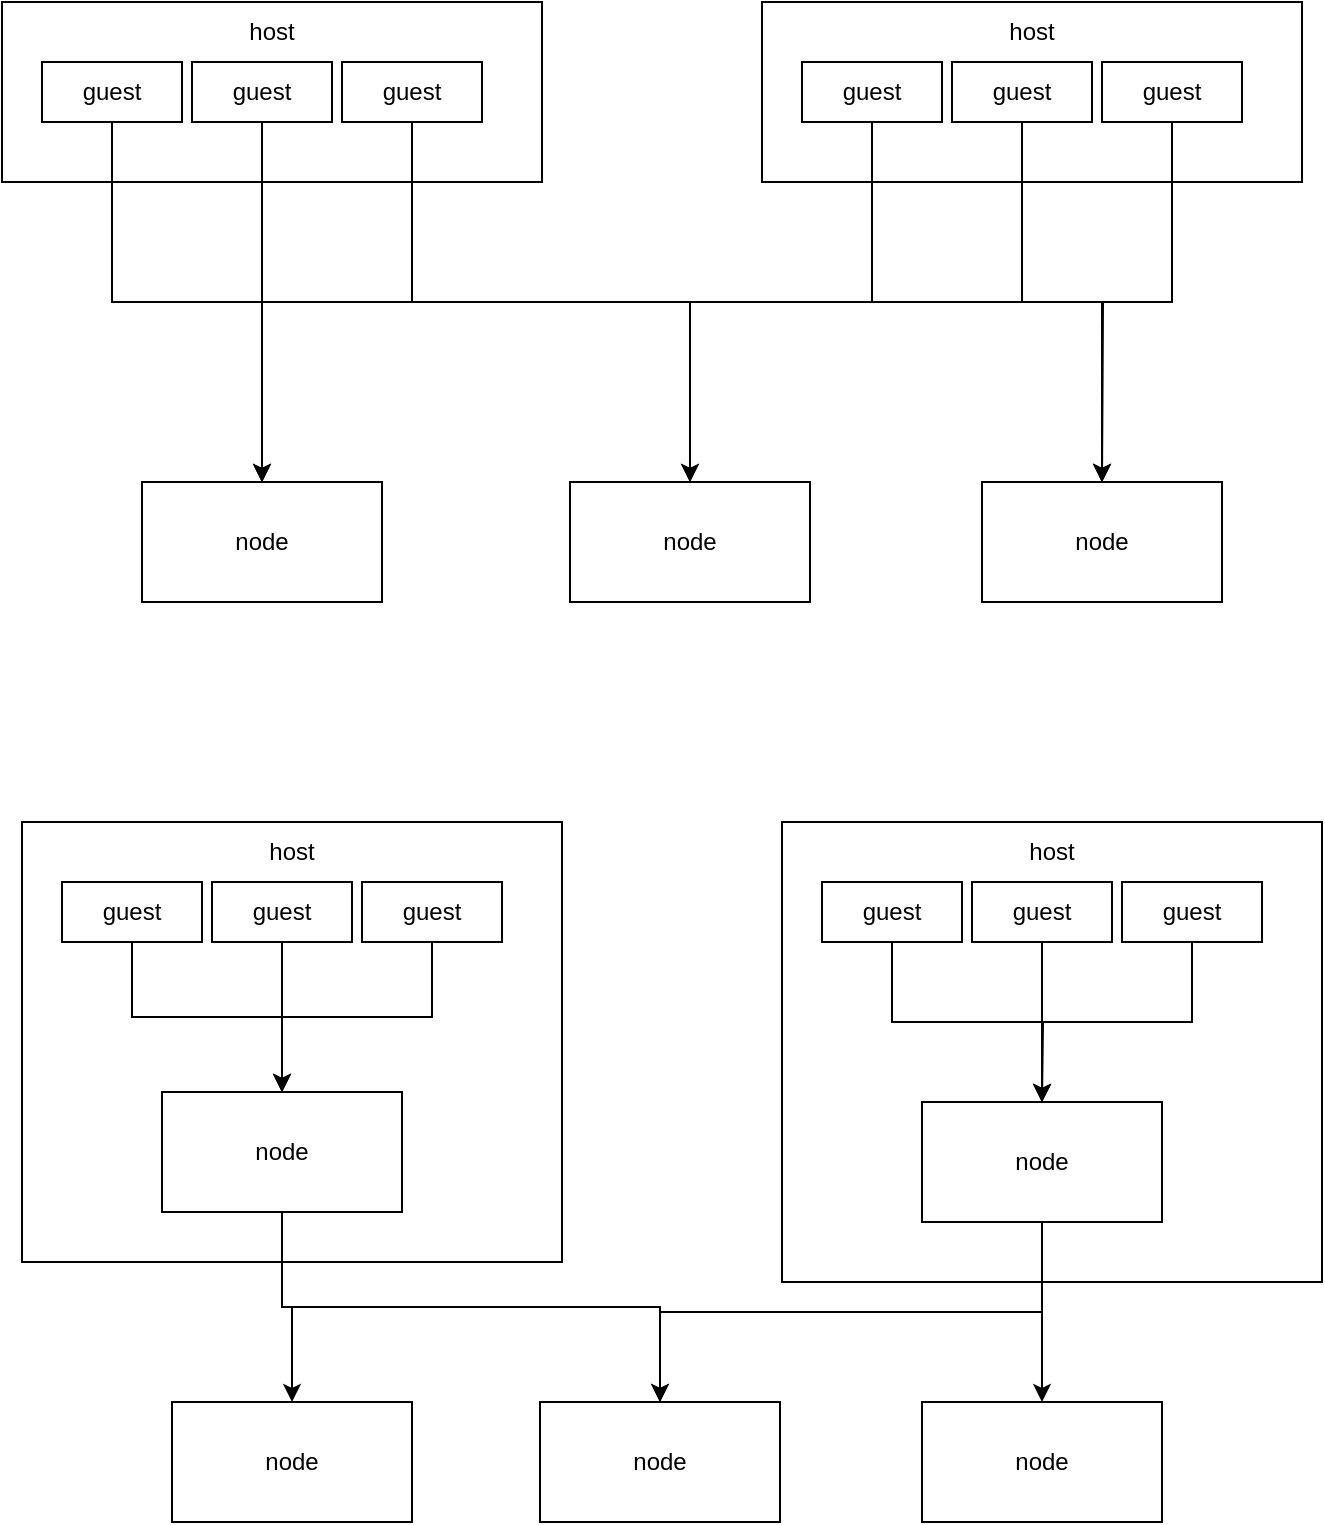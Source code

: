 <mxfile version="21.3.6" type="github">
  <diagram name="第 1 页" id="WVibYIxNN05QVfsy78Rr">
    <mxGraphModel dx="1194" dy="735" grid="1" gridSize="10" guides="1" tooltips="1" connect="1" arrows="1" fold="1" page="1" pageScale="1" pageWidth="827" pageHeight="1169" math="0" shadow="0">
      <root>
        <mxCell id="0" />
        <mxCell id="1" parent="0" />
        <mxCell id="_sTvtiTvWij-v7UevAnO-39" value="" style="rounded=0;whiteSpace=wrap;html=1;" vertex="1" parent="1">
          <mxGeometry x="460" y="670" width="270" height="230" as="geometry" />
        </mxCell>
        <mxCell id="_sTvtiTvWij-v7UevAnO-1" value="" style="rounded=0;whiteSpace=wrap;html=1;" vertex="1" parent="1">
          <mxGeometry x="70" y="260" width="270" height="90" as="geometry" />
        </mxCell>
        <mxCell id="_sTvtiTvWij-v7UevAnO-4" value="node" style="rounded=0;whiteSpace=wrap;html=1;" vertex="1" parent="1">
          <mxGeometry x="560" y="500" width="120" height="60" as="geometry" />
        </mxCell>
        <mxCell id="_sTvtiTvWij-v7UevAnO-5" value="node" style="rounded=0;whiteSpace=wrap;html=1;" vertex="1" parent="1">
          <mxGeometry x="354" y="500" width="120" height="60" as="geometry" />
        </mxCell>
        <mxCell id="_sTvtiTvWij-v7UevAnO-6" value="node" style="rounded=0;whiteSpace=wrap;html=1;" vertex="1" parent="1">
          <mxGeometry x="140" y="500" width="120" height="60" as="geometry" />
        </mxCell>
        <mxCell id="_sTvtiTvWij-v7UevAnO-11" style="edgeStyle=orthogonalEdgeStyle;rounded=0;orthogonalLoop=1;jettySize=auto;html=1;exitX=0.5;exitY=1;exitDx=0;exitDy=0;entryX=0.5;entryY=0;entryDx=0;entryDy=0;" edge="1" parent="1" source="_sTvtiTvWij-v7UevAnO-7" target="_sTvtiTvWij-v7UevAnO-6">
          <mxGeometry relative="1" as="geometry" />
        </mxCell>
        <mxCell id="_sTvtiTvWij-v7UevAnO-14" style="edgeStyle=orthogonalEdgeStyle;rounded=0;orthogonalLoop=1;jettySize=auto;html=1;exitX=0.5;exitY=1;exitDx=0;exitDy=0;" edge="1" parent="1" source="_sTvtiTvWij-v7UevAnO-7" target="_sTvtiTvWij-v7UevAnO-5">
          <mxGeometry relative="1" as="geometry" />
        </mxCell>
        <mxCell id="_sTvtiTvWij-v7UevAnO-7" value="guest" style="rounded=0;whiteSpace=wrap;html=1;" vertex="1" parent="1">
          <mxGeometry x="90" y="290" width="70" height="30" as="geometry" />
        </mxCell>
        <mxCell id="_sTvtiTvWij-v7UevAnO-13" style="edgeStyle=orthogonalEdgeStyle;rounded=0;orthogonalLoop=1;jettySize=auto;html=1;exitX=0.5;exitY=1;exitDx=0;exitDy=0;entryX=0.5;entryY=0;entryDx=0;entryDy=0;" edge="1" parent="1" source="_sTvtiTvWij-v7UevAnO-8" target="_sTvtiTvWij-v7UevAnO-6">
          <mxGeometry relative="1" as="geometry" />
        </mxCell>
        <mxCell id="_sTvtiTvWij-v7UevAnO-8" value="guest" style="rounded=0;whiteSpace=wrap;html=1;" vertex="1" parent="1">
          <mxGeometry x="240" y="290" width="70" height="30" as="geometry" />
        </mxCell>
        <mxCell id="_sTvtiTvWij-v7UevAnO-12" style="edgeStyle=orthogonalEdgeStyle;rounded=0;orthogonalLoop=1;jettySize=auto;html=1;exitX=0.5;exitY=1;exitDx=0;exitDy=0;" edge="1" parent="1" source="_sTvtiTvWij-v7UevAnO-9">
          <mxGeometry relative="1" as="geometry">
            <mxPoint x="200" y="500" as="targetPoint" />
          </mxGeometry>
        </mxCell>
        <mxCell id="_sTvtiTvWij-v7UevAnO-15" style="edgeStyle=orthogonalEdgeStyle;rounded=0;orthogonalLoop=1;jettySize=auto;html=1;exitX=0.5;exitY=1;exitDx=0;exitDy=0;" edge="1" parent="1" source="_sTvtiTvWij-v7UevAnO-9" target="_sTvtiTvWij-v7UevAnO-4">
          <mxGeometry relative="1" as="geometry" />
        </mxCell>
        <mxCell id="_sTvtiTvWij-v7UevAnO-9" value="guest" style="rounded=0;whiteSpace=wrap;html=1;" vertex="1" parent="1">
          <mxGeometry x="165" y="290" width="70" height="30" as="geometry" />
        </mxCell>
        <mxCell id="_sTvtiTvWij-v7UevAnO-10" value="host" style="text;html=1;strokeColor=none;fillColor=none;align=center;verticalAlign=middle;whiteSpace=wrap;rounded=0;" vertex="1" parent="1">
          <mxGeometry x="175" y="260" width="60" height="30" as="geometry" />
        </mxCell>
        <mxCell id="_sTvtiTvWij-v7UevAnO-17" value="" style="rounded=0;whiteSpace=wrap;html=1;" vertex="1" parent="1">
          <mxGeometry x="450" y="260" width="270" height="90" as="geometry" />
        </mxCell>
        <mxCell id="_sTvtiTvWij-v7UevAnO-25" style="edgeStyle=orthogonalEdgeStyle;rounded=0;orthogonalLoop=1;jettySize=auto;html=1;exitX=0.5;exitY=1;exitDx=0;exitDy=0;" edge="1" parent="1" source="_sTvtiTvWij-v7UevAnO-18">
          <mxGeometry relative="1" as="geometry">
            <mxPoint x="620" y="500" as="targetPoint" />
          </mxGeometry>
        </mxCell>
        <mxCell id="_sTvtiTvWij-v7UevAnO-18" value="guest" style="rounded=0;whiteSpace=wrap;html=1;" vertex="1" parent="1">
          <mxGeometry x="470" y="290" width="70" height="30" as="geometry" />
        </mxCell>
        <mxCell id="_sTvtiTvWij-v7UevAnO-24" style="edgeStyle=orthogonalEdgeStyle;rounded=0;orthogonalLoop=1;jettySize=auto;html=1;exitX=0.5;exitY=1;exitDx=0;exitDy=0;entryX=0.5;entryY=0;entryDx=0;entryDy=0;" edge="1" parent="1" source="_sTvtiTvWij-v7UevAnO-19" target="_sTvtiTvWij-v7UevAnO-4">
          <mxGeometry relative="1" as="geometry" />
        </mxCell>
        <mxCell id="_sTvtiTvWij-v7UevAnO-19" value="guest" style="rounded=0;whiteSpace=wrap;html=1;" vertex="1" parent="1">
          <mxGeometry x="620" y="290" width="70" height="30" as="geometry" />
        </mxCell>
        <mxCell id="_sTvtiTvWij-v7UevAnO-23" style="edgeStyle=orthogonalEdgeStyle;rounded=0;orthogonalLoop=1;jettySize=auto;html=1;exitX=0.5;exitY=1;exitDx=0;exitDy=0;entryX=0.5;entryY=0;entryDx=0;entryDy=0;" edge="1" parent="1" source="_sTvtiTvWij-v7UevAnO-20" target="_sTvtiTvWij-v7UevAnO-5">
          <mxGeometry relative="1" as="geometry" />
        </mxCell>
        <mxCell id="_sTvtiTvWij-v7UevAnO-20" value="guest" style="rounded=0;whiteSpace=wrap;html=1;" vertex="1" parent="1">
          <mxGeometry x="545" y="290" width="70" height="30" as="geometry" />
        </mxCell>
        <mxCell id="_sTvtiTvWij-v7UevAnO-21" value="host" style="text;html=1;strokeColor=none;fillColor=none;align=center;verticalAlign=middle;whiteSpace=wrap;rounded=0;" vertex="1" parent="1">
          <mxGeometry x="555" y="260" width="60" height="30" as="geometry" />
        </mxCell>
        <mxCell id="_sTvtiTvWij-v7UevAnO-26" value="" style="rounded=0;whiteSpace=wrap;html=1;" vertex="1" parent="1">
          <mxGeometry x="80" y="670" width="270" height="220" as="geometry" />
        </mxCell>
        <mxCell id="_sTvtiTvWij-v7UevAnO-53" style="edgeStyle=orthogonalEdgeStyle;rounded=0;orthogonalLoop=1;jettySize=auto;html=1;exitX=0.5;exitY=1;exitDx=0;exitDy=0;" edge="1" parent="1" source="_sTvtiTvWij-v7UevAnO-27" target="_sTvtiTvWij-v7UevAnO-47">
          <mxGeometry relative="1" as="geometry" />
        </mxCell>
        <mxCell id="_sTvtiTvWij-v7UevAnO-54" style="edgeStyle=orthogonalEdgeStyle;rounded=0;orthogonalLoop=1;jettySize=auto;html=1;exitX=0.5;exitY=1;exitDx=0;exitDy=0;entryX=0.5;entryY=0;entryDx=0;entryDy=0;" edge="1" parent="1" source="_sTvtiTvWij-v7UevAnO-27" target="_sTvtiTvWij-v7UevAnO-48">
          <mxGeometry relative="1" as="geometry" />
        </mxCell>
        <mxCell id="_sTvtiTvWij-v7UevAnO-27" value="node" style="rounded=0;whiteSpace=wrap;html=1;" vertex="1" parent="1">
          <mxGeometry x="530" y="810" width="120" height="60" as="geometry" />
        </mxCell>
        <mxCell id="_sTvtiTvWij-v7UevAnO-56" style="edgeStyle=orthogonalEdgeStyle;rounded=0;orthogonalLoop=1;jettySize=auto;html=1;exitX=0.5;exitY=1;exitDx=0;exitDy=0;entryX=0.5;entryY=0;entryDx=0;entryDy=0;" edge="1" parent="1" source="_sTvtiTvWij-v7UevAnO-29" target="_sTvtiTvWij-v7UevAnO-48">
          <mxGeometry relative="1" as="geometry" />
        </mxCell>
        <mxCell id="_sTvtiTvWij-v7UevAnO-57" style="edgeStyle=orthogonalEdgeStyle;rounded=0;orthogonalLoop=1;jettySize=auto;html=1;exitX=0.5;exitY=1;exitDx=0;exitDy=0;entryX=0.5;entryY=0;entryDx=0;entryDy=0;" edge="1" parent="1" source="_sTvtiTvWij-v7UevAnO-29" target="_sTvtiTvWij-v7UevAnO-49">
          <mxGeometry relative="1" as="geometry" />
        </mxCell>
        <mxCell id="_sTvtiTvWij-v7UevAnO-30" style="edgeStyle=orthogonalEdgeStyle;rounded=0;orthogonalLoop=1;jettySize=auto;html=1;exitX=0.5;exitY=1;exitDx=0;exitDy=0;entryX=0.5;entryY=0;entryDx=0;entryDy=0;" edge="1" parent="1" source="_sTvtiTvWij-v7UevAnO-32" target="_sTvtiTvWij-v7UevAnO-29">
          <mxGeometry relative="1" as="geometry" />
        </mxCell>
        <mxCell id="_sTvtiTvWij-v7UevAnO-32" value="guest" style="rounded=0;whiteSpace=wrap;html=1;" vertex="1" parent="1">
          <mxGeometry x="100" y="700" width="70" height="30" as="geometry" />
        </mxCell>
        <mxCell id="_sTvtiTvWij-v7UevAnO-33" style="edgeStyle=orthogonalEdgeStyle;rounded=0;orthogonalLoop=1;jettySize=auto;html=1;exitX=0.5;exitY=1;exitDx=0;exitDy=0;entryX=0.5;entryY=0;entryDx=0;entryDy=0;" edge="1" parent="1" source="_sTvtiTvWij-v7UevAnO-34" target="_sTvtiTvWij-v7UevAnO-29">
          <mxGeometry relative="1" as="geometry" />
        </mxCell>
        <mxCell id="_sTvtiTvWij-v7UevAnO-34" value="guest" style="rounded=0;whiteSpace=wrap;html=1;" vertex="1" parent="1">
          <mxGeometry x="250" y="700" width="70" height="30" as="geometry" />
        </mxCell>
        <mxCell id="_sTvtiTvWij-v7UevAnO-37" value="guest" style="rounded=0;whiteSpace=wrap;html=1;" vertex="1" parent="1">
          <mxGeometry x="175" y="700" width="70" height="30" as="geometry" />
        </mxCell>
        <mxCell id="_sTvtiTvWij-v7UevAnO-38" value="host" style="text;html=1;strokeColor=none;fillColor=none;align=center;verticalAlign=middle;whiteSpace=wrap;rounded=0;" vertex="1" parent="1">
          <mxGeometry x="185" y="670" width="60" height="30" as="geometry" />
        </mxCell>
        <mxCell id="_sTvtiTvWij-v7UevAnO-62" style="edgeStyle=orthogonalEdgeStyle;rounded=0;orthogonalLoop=1;jettySize=auto;html=1;exitX=0.5;exitY=1;exitDx=0;exitDy=0;" edge="1" parent="1" source="_sTvtiTvWij-v7UevAnO-41">
          <mxGeometry relative="1" as="geometry">
            <mxPoint x="590" y="810" as="targetPoint" />
          </mxGeometry>
        </mxCell>
        <mxCell id="_sTvtiTvWij-v7UevAnO-41" value="guest" style="rounded=0;whiteSpace=wrap;html=1;" vertex="1" parent="1">
          <mxGeometry x="480" y="700" width="70" height="30" as="geometry" />
        </mxCell>
        <mxCell id="_sTvtiTvWij-v7UevAnO-61" style="edgeStyle=orthogonalEdgeStyle;rounded=0;orthogonalLoop=1;jettySize=auto;html=1;exitX=0.5;exitY=1;exitDx=0;exitDy=0;entryX=0.5;entryY=0;entryDx=0;entryDy=0;" edge="1" parent="1" source="_sTvtiTvWij-v7UevAnO-43" target="_sTvtiTvWij-v7UevAnO-27">
          <mxGeometry relative="1" as="geometry" />
        </mxCell>
        <mxCell id="_sTvtiTvWij-v7UevAnO-43" value="guest" style="rounded=0;whiteSpace=wrap;html=1;" vertex="1" parent="1">
          <mxGeometry x="630" y="700" width="70" height="30" as="geometry" />
        </mxCell>
        <mxCell id="_sTvtiTvWij-v7UevAnO-59" style="edgeStyle=orthogonalEdgeStyle;rounded=0;orthogonalLoop=1;jettySize=auto;html=1;exitX=0.5;exitY=1;exitDx=0;exitDy=0;" edge="1" parent="1" source="_sTvtiTvWij-v7UevAnO-45" target="_sTvtiTvWij-v7UevAnO-27">
          <mxGeometry relative="1" as="geometry" />
        </mxCell>
        <mxCell id="_sTvtiTvWij-v7UevAnO-45" value="guest" style="rounded=0;whiteSpace=wrap;html=1;" vertex="1" parent="1">
          <mxGeometry x="555" y="700" width="70" height="30" as="geometry" />
        </mxCell>
        <mxCell id="_sTvtiTvWij-v7UevAnO-46" value="host" style="text;html=1;strokeColor=none;fillColor=none;align=center;verticalAlign=middle;whiteSpace=wrap;rounded=0;" vertex="1" parent="1">
          <mxGeometry x="565" y="670" width="60" height="30" as="geometry" />
        </mxCell>
        <mxCell id="_sTvtiTvWij-v7UevAnO-47" value="node" style="rounded=0;whiteSpace=wrap;html=1;" vertex="1" parent="1">
          <mxGeometry x="530" y="960" width="120" height="60" as="geometry" />
        </mxCell>
        <mxCell id="_sTvtiTvWij-v7UevAnO-48" value="node" style="rounded=0;whiteSpace=wrap;html=1;" vertex="1" parent="1">
          <mxGeometry x="339" y="960" width="120" height="60" as="geometry" />
        </mxCell>
        <mxCell id="_sTvtiTvWij-v7UevAnO-49" value="node" style="rounded=0;whiteSpace=wrap;html=1;" vertex="1" parent="1">
          <mxGeometry x="155" y="960" width="120" height="60" as="geometry" />
        </mxCell>
        <mxCell id="_sTvtiTvWij-v7UevAnO-58" value="" style="edgeStyle=orthogonalEdgeStyle;rounded=0;orthogonalLoop=1;jettySize=auto;html=1;exitX=0.5;exitY=1;exitDx=0;exitDy=0;" edge="1" parent="1" source="_sTvtiTvWij-v7UevAnO-37" target="_sTvtiTvWij-v7UevAnO-29">
          <mxGeometry relative="1" as="geometry">
            <mxPoint x="210" y="910" as="targetPoint" />
            <mxPoint x="210" y="730" as="sourcePoint" />
          </mxGeometry>
        </mxCell>
        <mxCell id="_sTvtiTvWij-v7UevAnO-29" value="node" style="rounded=0;whiteSpace=wrap;html=1;" vertex="1" parent="1">
          <mxGeometry x="150" y="805" width="120" height="60" as="geometry" />
        </mxCell>
      </root>
    </mxGraphModel>
  </diagram>
</mxfile>
